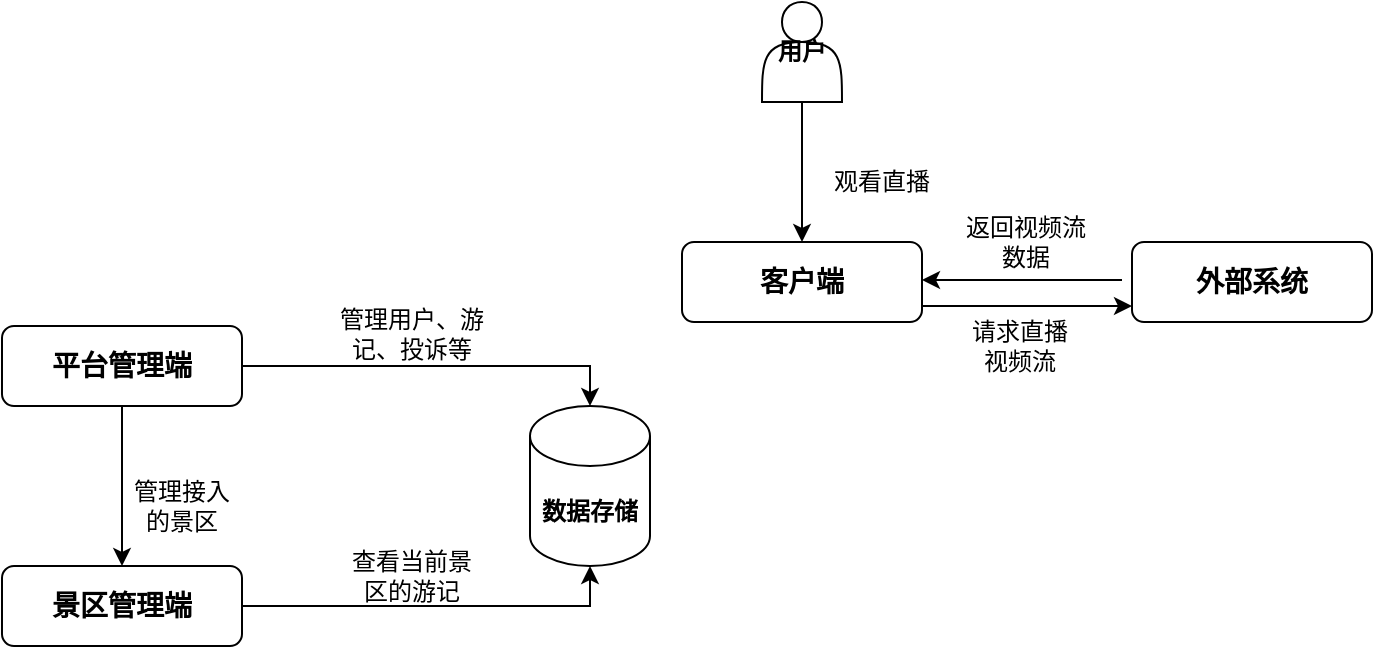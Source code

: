 <mxfile version="14.5.10" type="github">
  <diagram id="WlPiGuOiPXyBFmJKsj1e" name="Page-1">
    <mxGraphModel dx="1151" dy="673" grid="1" gridSize="10" guides="1" tooltips="1" connect="1" arrows="1" fold="1" page="1" pageScale="1" pageWidth="827" pageHeight="1169" math="0" shadow="0">
      <root>
        <mxCell id="0" />
        <mxCell id="1" parent="0" />
        <mxCell id="6J_aTvsIoqjm8uLrtSqi-1" style="edgeStyle=orthogonalEdgeStyle;rounded=0;orthogonalLoop=1;jettySize=auto;html=1;entryX=0.5;entryY=0;entryDx=0;entryDy=0;" edge="1" parent="1" source="6J_aTvsIoqjm8uLrtSqi-2" target="6J_aTvsIoqjm8uLrtSqi-4">
          <mxGeometry relative="1" as="geometry" />
        </mxCell>
        <mxCell id="6J_aTvsIoqjm8uLrtSqi-18" style="edgeStyle=orthogonalEdgeStyle;rounded=0;orthogonalLoop=1;jettySize=auto;html=1;entryX=0.5;entryY=0;entryDx=0;entryDy=0;entryPerimeter=0;" edge="1" parent="1" source="6J_aTvsIoqjm8uLrtSqi-2" target="6J_aTvsIoqjm8uLrtSqi-16">
          <mxGeometry relative="1" as="geometry" />
        </mxCell>
        <mxCell id="6J_aTvsIoqjm8uLrtSqi-2" value="&lt;font style=&quot;font-size: 14px&quot;&gt;平台管理端&lt;/font&gt;" style="rounded=1;whiteSpace=wrap;html=1;fontStyle=1" vertex="1" parent="1">
          <mxGeometry x="150" y="190" width="120" height="40" as="geometry" />
        </mxCell>
        <mxCell id="6J_aTvsIoqjm8uLrtSqi-3" style="edgeStyle=orthogonalEdgeStyle;rounded=0;orthogonalLoop=1;jettySize=auto;html=1;entryX=0.5;entryY=1;entryDx=0;entryDy=0;entryPerimeter=0;" edge="1" parent="1" source="6J_aTvsIoqjm8uLrtSqi-4" target="6J_aTvsIoqjm8uLrtSqi-16">
          <mxGeometry relative="1" as="geometry" />
        </mxCell>
        <mxCell id="6J_aTvsIoqjm8uLrtSqi-4" value="&lt;font style=&quot;font-size: 14px&quot;&gt;景区管理端&lt;/font&gt;" style="rounded=1;whiteSpace=wrap;html=1;fontStyle=1" vertex="1" parent="1">
          <mxGeometry x="150" y="310" width="120" height="40" as="geometry" />
        </mxCell>
        <mxCell id="6J_aTvsIoqjm8uLrtSqi-5" value="管理接入的景区" style="text;html=1;strokeColor=none;fillColor=none;align=center;verticalAlign=middle;whiteSpace=wrap;rounded=0;" vertex="1" parent="1">
          <mxGeometry x="210" y="270" width="60" height="20" as="geometry" />
        </mxCell>
        <mxCell id="6J_aTvsIoqjm8uLrtSqi-6" style="edgeStyle=orthogonalEdgeStyle;rounded=0;orthogonalLoop=1;jettySize=auto;html=1;entryX=0;entryY=0.5;entryDx=0;entryDy=0;" edge="1" parent="1">
          <mxGeometry relative="1" as="geometry">
            <mxPoint x="610" y="180" as="sourcePoint" />
            <mxPoint x="715" y="180" as="targetPoint" />
          </mxGeometry>
        </mxCell>
        <mxCell id="6J_aTvsIoqjm8uLrtSqi-7" value="&lt;font style=&quot;font-size: 14px&quot;&gt;客户端&lt;/font&gt;" style="rounded=1;whiteSpace=wrap;html=1;fontStyle=1" vertex="1" parent="1">
          <mxGeometry x="490" y="148" width="120" height="40" as="geometry" />
        </mxCell>
        <mxCell id="6J_aTvsIoqjm8uLrtSqi-8" value="查看当前景区的游记" style="text;html=1;strokeColor=none;fillColor=none;align=center;verticalAlign=middle;whiteSpace=wrap;rounded=0;" vertex="1" parent="1">
          <mxGeometry x="320" y="305" width="70" height="20" as="geometry" />
        </mxCell>
        <mxCell id="6J_aTvsIoqjm8uLrtSqi-9" style="edgeStyle=orthogonalEdgeStyle;rounded=0;orthogonalLoop=1;jettySize=auto;html=1;entryX=0.5;entryY=0;entryDx=0;entryDy=0;" edge="1" parent="1" source="6J_aTvsIoqjm8uLrtSqi-10" target="6J_aTvsIoqjm8uLrtSqi-7">
          <mxGeometry relative="1" as="geometry" />
        </mxCell>
        <mxCell id="6J_aTvsIoqjm8uLrtSqi-10" value="&lt;b&gt;用户&lt;/b&gt;" style="shape=actor;whiteSpace=wrap;html=1;" vertex="1" parent="1">
          <mxGeometry x="530" y="28" width="40" height="50" as="geometry" />
        </mxCell>
        <mxCell id="6J_aTvsIoqjm8uLrtSqi-11" value="观看直播" style="text;html=1;strokeColor=none;fillColor=none;align=center;verticalAlign=middle;whiteSpace=wrap;rounded=0;" vertex="1" parent="1">
          <mxGeometry x="560" y="108" width="60" height="20" as="geometry" />
        </mxCell>
        <mxCell id="6J_aTvsIoqjm8uLrtSqi-12" value="&lt;font style=&quot;font-size: 14px&quot;&gt;外部系统&lt;/font&gt;" style="rounded=1;whiteSpace=wrap;html=1;fontStyle=1" vertex="1" parent="1">
          <mxGeometry x="715" y="148" width="120" height="40" as="geometry" />
        </mxCell>
        <mxCell id="6J_aTvsIoqjm8uLrtSqi-13" value="请求直播视频流" style="text;html=1;strokeColor=none;fillColor=none;align=center;verticalAlign=middle;whiteSpace=wrap;rounded=0;" vertex="1" parent="1">
          <mxGeometry x="629" y="190" width="60" height="20" as="geometry" />
        </mxCell>
        <mxCell id="6J_aTvsIoqjm8uLrtSqi-14" value="" style="endArrow=classic;html=1;" edge="1" parent="1">
          <mxGeometry width="50" height="50" relative="1" as="geometry">
            <mxPoint x="710" y="167" as="sourcePoint" />
            <mxPoint x="610" y="167" as="targetPoint" />
          </mxGeometry>
        </mxCell>
        <mxCell id="6J_aTvsIoqjm8uLrtSqi-15" value="返回视频流数据" style="text;html=1;strokeColor=none;fillColor=none;align=center;verticalAlign=middle;whiteSpace=wrap;rounded=0;" vertex="1" parent="1">
          <mxGeometry x="627" y="138" width="70" height="20" as="geometry" />
        </mxCell>
        <mxCell id="6J_aTvsIoqjm8uLrtSqi-16" value="数据存储" style="shape=cylinder3;whiteSpace=wrap;html=1;boundedLbl=1;backgroundOutline=1;size=15;fontStyle=1" vertex="1" parent="1">
          <mxGeometry x="414" y="230" width="60" height="80" as="geometry" />
        </mxCell>
        <mxCell id="6J_aTvsIoqjm8uLrtSqi-19" value="管理用户、游记、投诉等" style="text;html=1;strokeColor=none;fillColor=none;align=center;verticalAlign=middle;whiteSpace=wrap;rounded=0;" vertex="1" parent="1">
          <mxGeometry x="310" y="184" width="90" height="20" as="geometry" />
        </mxCell>
      </root>
    </mxGraphModel>
  </diagram>
</mxfile>
